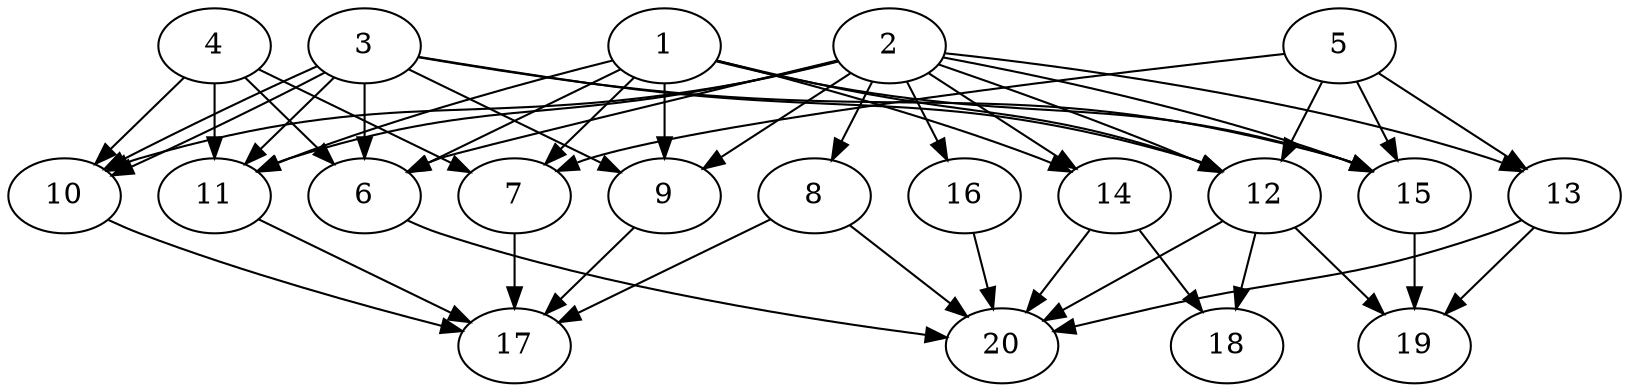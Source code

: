 // DAG automatically generated by daggen at Wed Jul 24 21:20:06 2019
// ./daggen --dot -n 20 --ccr 0.4 --fat 0.8 --regular 0.5 --density 0.8 --mindata 5242880 --maxdata 52428800 
digraph G {
  1 [size="93038080", alpha="0.04", expect_size="37215232"] 
  1 -> 6 [size ="37215232"]
  1 -> 7 [size ="37215232"]
  1 -> 9 [size ="37215232"]
  1 -> 11 [size ="37215232"]
  1 -> 12 [size ="37215232"]
  1 -> 14 [size ="37215232"]
  1 -> 15 [size ="37215232"]
  2 [size="102819840", alpha="0.02", expect_size="41127936"] 
  2 -> 6 [size ="41127936"]
  2 -> 8 [size ="41127936"]
  2 -> 9 [size ="41127936"]
  2 -> 10 [size ="41127936"]
  2 -> 11 [size ="41127936"]
  2 -> 12 [size ="41127936"]
  2 -> 13 [size ="41127936"]
  2 -> 14 [size ="41127936"]
  2 -> 15 [size ="41127936"]
  2 -> 16 [size ="41127936"]
  3 [size="53102080", alpha="0.10", expect_size="21240832"] 
  3 -> 6 [size ="21240832"]
  3 -> 9 [size ="21240832"]
  3 -> 10 [size ="21240832"]
  3 -> 10 [size ="21240832"]
  3 -> 11 [size ="21240832"]
  3 -> 12 [size ="21240832"]
  3 -> 15 [size ="21240832"]
  4 [size="87155200", alpha="0.03", expect_size="34862080"] 
  4 -> 6 [size ="34862080"]
  4 -> 7 [size ="34862080"]
  4 -> 10 [size ="34862080"]
  4 -> 11 [size ="34862080"]
  5 [size="81984000", alpha="0.06", expect_size="32793600"] 
  5 -> 7 [size ="32793600"]
  5 -> 12 [size ="32793600"]
  5 -> 13 [size ="32793600"]
  5 -> 15 [size ="32793600"]
  6 [size="101327360", alpha="0.09", expect_size="40530944"] 
  6 -> 20 [size ="40530944"]
  7 [size="120568320", alpha="0.18", expect_size="48227328"] 
  7 -> 17 [size ="48227328"]
  8 [size="60648960", alpha="0.14", expect_size="24259584"] 
  8 -> 17 [size ="24259584"]
  8 -> 20 [size ="24259584"]
  9 [size="87152640", alpha="0.16", expect_size="34861056"] 
  9 -> 17 [size ="34861056"]
  10 [size="65561600", alpha="0.09", expect_size="26224640"] 
  10 -> 17 [size ="26224640"]
  11 [size="16675840", alpha="0.09", expect_size="6670336"] 
  11 -> 17 [size ="6670336"]
  12 [size="41185280", alpha="0.06", expect_size="16474112"] 
  12 -> 18 [size ="16474112"]
  12 -> 19 [size ="16474112"]
  12 -> 20 [size ="16474112"]
  13 [size="54246400", alpha="0.19", expect_size="21698560"] 
  13 -> 19 [size ="21698560"]
  13 -> 20 [size ="21698560"]
  14 [size="110784000", alpha="0.18", expect_size="44313600"] 
  14 -> 18 [size ="44313600"]
  14 -> 20 [size ="44313600"]
  15 [size="128302080", alpha="0.10", expect_size="51320832"] 
  15 -> 19 [size ="51320832"]
  16 [size="45258240", alpha="0.19", expect_size="18103296"] 
  16 -> 20 [size ="18103296"]
  17 [size="98001920", alpha="0.11", expect_size="39200768"] 
  18 [size="87869440", alpha="0.15", expect_size="35147776"] 
  19 [size="53829120", alpha="0.06", expect_size="21531648"] 
  20 [size="32599040", alpha="0.18", expect_size="13039616"] 
}
